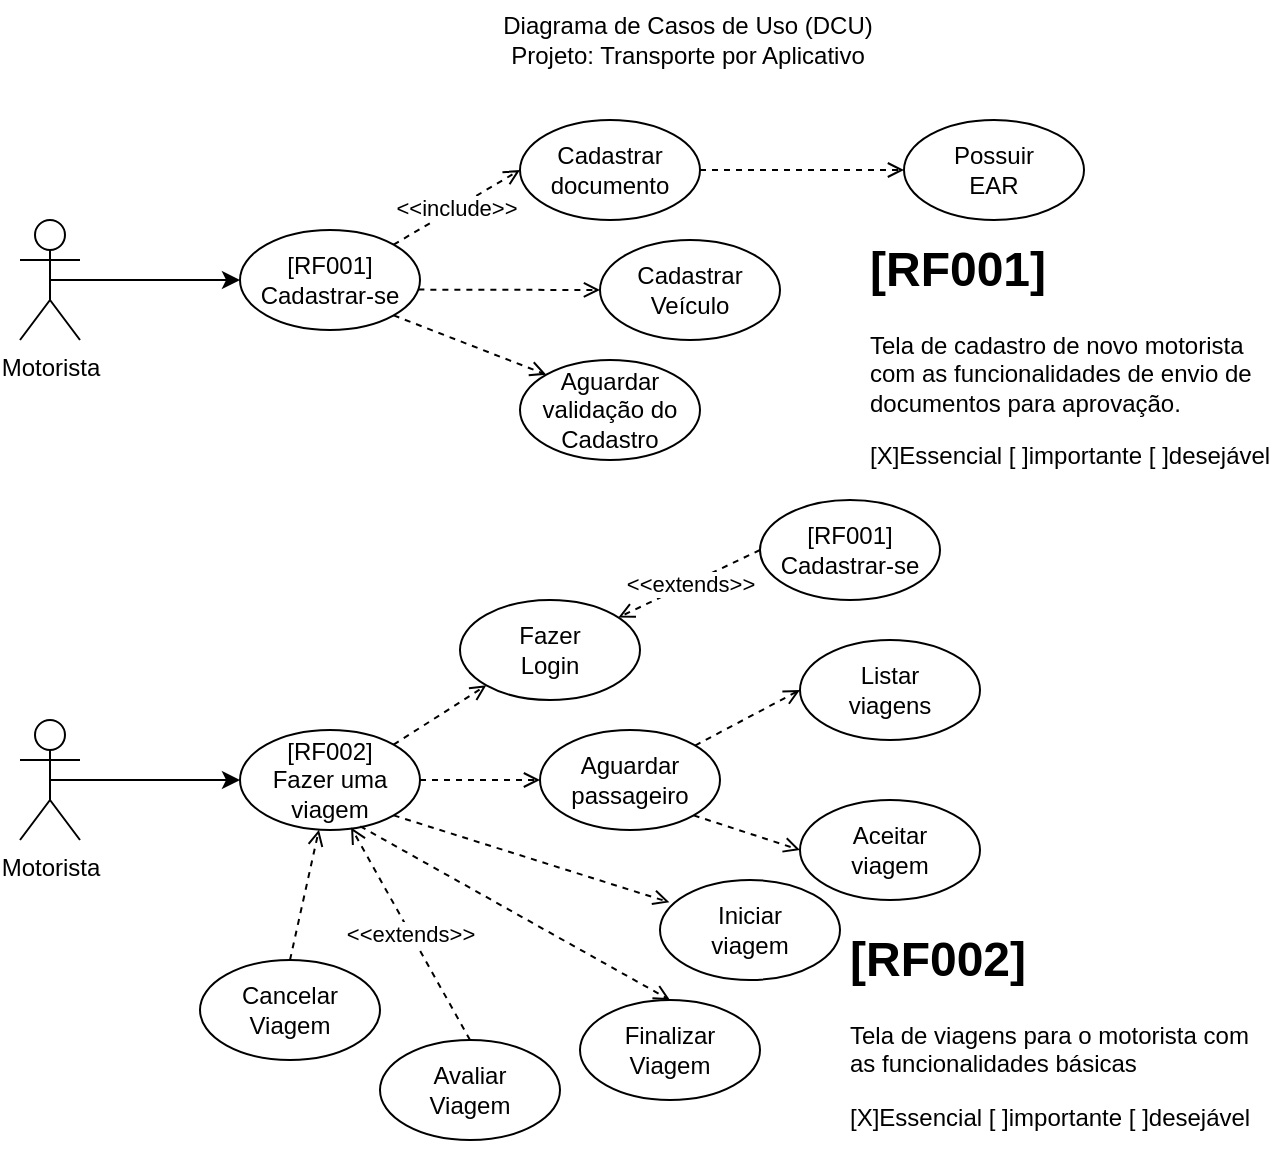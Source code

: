 <mxfile version="23.1.6" type="device">
  <diagram name="Página-1" id="8GkgnLgsp6dvdbQdIPFC">
    <mxGraphModel dx="1434" dy="780" grid="1" gridSize="10" guides="1" tooltips="1" connect="1" arrows="1" fold="1" page="1" pageScale="1" pageWidth="827" pageHeight="1169" math="0" shadow="0">
      <root>
        <mxCell id="0" />
        <mxCell id="1" parent="0" />
        <mxCell id="50NCawq9jzBYAZodImhh-1" value="Diagrama de Casos de Uso (DCU)&lt;div&gt;Projeto: Transporte por Aplicativo&lt;/div&gt;" style="text;html=1;align=center;verticalAlign=middle;whiteSpace=wrap;rounded=0;" vertex="1" parent="1">
          <mxGeometry x="306" y="30" width="216" height="40" as="geometry" />
        </mxCell>
        <mxCell id="50NCawq9jzBYAZodImhh-4" style="rounded=0;orthogonalLoop=1;jettySize=auto;html=1;exitX=0.5;exitY=0.5;exitDx=0;exitDy=0;exitPerimeter=0;entryX=0;entryY=0.5;entryDx=0;entryDy=0;" edge="1" parent="1" source="50NCawq9jzBYAZodImhh-2" target="50NCawq9jzBYAZodImhh-3">
          <mxGeometry relative="1" as="geometry" />
        </mxCell>
        <mxCell id="50NCawq9jzBYAZodImhh-2" value="Motorista" style="shape=umlActor;verticalLabelPosition=bottom;verticalAlign=top;html=1;outlineConnect=0;" vertex="1" parent="1">
          <mxGeometry x="80" y="140" width="30" height="60" as="geometry" />
        </mxCell>
        <mxCell id="50NCawq9jzBYAZodImhh-9" value="&amp;lt;&amp;lt;include&amp;gt;&amp;gt;" style="rounded=0;orthogonalLoop=1;jettySize=auto;html=1;exitX=1;exitY=0;exitDx=0;exitDy=0;entryX=0;entryY=0.5;entryDx=0;entryDy=0;dashed=1;endArrow=open;endFill=0;" edge="1" parent="1" source="50NCawq9jzBYAZodImhh-3" target="50NCawq9jzBYAZodImhh-5">
          <mxGeometry relative="1" as="geometry" />
        </mxCell>
        <mxCell id="50NCawq9jzBYAZodImhh-19" value="&amp;lt;&amp;lt;extends&amp;gt;&amp;gt;" style="rounded=0;orthogonalLoop=1;jettySize=auto;html=1;exitX=0;exitY=0.5;exitDx=0;exitDy=0;dashed=1;endArrow=open;endFill=0;" edge="1" parent="1" source="50NCawq9jzBYAZodImhh-20" target="50NCawq9jzBYAZodImhh-17">
          <mxGeometry relative="1" as="geometry" />
        </mxCell>
        <mxCell id="50NCawq9jzBYAZodImhh-3" value="[RF001]&lt;br&gt;Cadastrar-se" style="ellipse;whiteSpace=wrap;html=1;" vertex="1" parent="1">
          <mxGeometry x="190" y="145" width="90" height="50" as="geometry" />
        </mxCell>
        <mxCell id="50NCawq9jzBYAZodImhh-5" value="Cadastrar documento" style="ellipse;whiteSpace=wrap;html=1;" vertex="1" parent="1">
          <mxGeometry x="330" y="90" width="90" height="50" as="geometry" />
        </mxCell>
        <mxCell id="50NCawq9jzBYAZodImhh-6" value="Possuir&lt;br&gt;EAR" style="ellipse;whiteSpace=wrap;html=1;" vertex="1" parent="1">
          <mxGeometry x="522" y="90" width="90" height="50" as="geometry" />
        </mxCell>
        <mxCell id="50NCawq9jzBYAZodImhh-7" value="Cadastrar Veículo" style="ellipse;whiteSpace=wrap;html=1;" vertex="1" parent="1">
          <mxGeometry x="370" y="150" width="90" height="50" as="geometry" />
        </mxCell>
        <mxCell id="50NCawq9jzBYAZodImhh-8" value="Aguardar validação do Cadastro" style="ellipse;whiteSpace=wrap;html=1;" vertex="1" parent="1">
          <mxGeometry x="330" y="210" width="90" height="50" as="geometry" />
        </mxCell>
        <mxCell id="50NCawq9jzBYAZodImhh-11" value="" style="rounded=0;orthogonalLoop=1;jettySize=auto;html=1;exitX=0.991;exitY=0.596;exitDx=0;exitDy=0;entryX=0;entryY=0.5;entryDx=0;entryDy=0;dashed=1;endArrow=open;endFill=0;exitPerimeter=0;" edge="1" parent="1" source="50NCawq9jzBYAZodImhh-3" target="50NCawq9jzBYAZodImhh-7">
          <mxGeometry relative="1" as="geometry">
            <mxPoint x="277" y="162" as="sourcePoint" />
            <mxPoint x="340" y="125" as="targetPoint" />
          </mxGeometry>
        </mxCell>
        <mxCell id="50NCawq9jzBYAZodImhh-12" value="" style="rounded=0;orthogonalLoop=1;jettySize=auto;html=1;exitX=1;exitY=1;exitDx=0;exitDy=0;entryX=0;entryY=0;entryDx=0;entryDy=0;dashed=1;endArrow=open;endFill=0;" edge="1" parent="1" source="50NCawq9jzBYAZodImhh-3" target="50NCawq9jzBYAZodImhh-8">
          <mxGeometry relative="1" as="geometry">
            <mxPoint x="289" y="185" as="sourcePoint" />
            <mxPoint x="380" y="185" as="targetPoint" />
          </mxGeometry>
        </mxCell>
        <mxCell id="50NCawq9jzBYAZodImhh-13" value="" style="rounded=0;orthogonalLoop=1;jettySize=auto;html=1;entryX=0;entryY=0.5;entryDx=0;entryDy=0;dashed=1;endArrow=open;endFill=0;exitX=1;exitY=0.5;exitDx=0;exitDy=0;" edge="1" parent="1" source="50NCawq9jzBYAZodImhh-5" target="50NCawq9jzBYAZodImhh-6">
          <mxGeometry x="0.004" relative="1" as="geometry">
            <mxPoint x="490" y="150" as="sourcePoint" />
            <mxPoint x="353" y="227" as="targetPoint" />
            <mxPoint as="offset" />
          </mxGeometry>
        </mxCell>
        <mxCell id="50NCawq9jzBYAZodImhh-22" style="rounded=0;orthogonalLoop=1;jettySize=auto;html=1;exitX=1;exitY=0.5;exitDx=0;exitDy=0;dashed=1;endArrow=open;endFill=0;" edge="1" parent="1" source="50NCawq9jzBYAZodImhh-14" target="50NCawq9jzBYAZodImhh-21">
          <mxGeometry relative="1" as="geometry" />
        </mxCell>
        <mxCell id="50NCawq9jzBYAZodImhh-14" value="[RF002]&lt;br&gt;Fazer uma viagem" style="ellipse;whiteSpace=wrap;html=1;" vertex="1" parent="1">
          <mxGeometry x="190" y="395" width="90" height="50" as="geometry" />
        </mxCell>
        <mxCell id="50NCawq9jzBYAZodImhh-15" value="Motorista" style="shape=umlActor;verticalLabelPosition=bottom;verticalAlign=top;html=1;outlineConnect=0;" vertex="1" parent="1">
          <mxGeometry x="80" y="390" width="30" height="60" as="geometry" />
        </mxCell>
        <mxCell id="50NCawq9jzBYAZodImhh-16" style="rounded=0;orthogonalLoop=1;jettySize=auto;html=1;exitX=0.5;exitY=0.5;exitDx=0;exitDy=0;exitPerimeter=0;entryX=0;entryY=0.5;entryDx=0;entryDy=0;" edge="1" parent="1" source="50NCawq9jzBYAZodImhh-15" target="50NCawq9jzBYAZodImhh-14">
          <mxGeometry relative="1" as="geometry">
            <mxPoint x="105" y="230" as="sourcePoint" />
            <mxPoint x="200" y="230" as="targetPoint" />
          </mxGeometry>
        </mxCell>
        <mxCell id="50NCawq9jzBYAZodImhh-17" value="Fazer&lt;br&gt;Login" style="ellipse;whiteSpace=wrap;html=1;" vertex="1" parent="1">
          <mxGeometry x="300" y="330" width="90" height="50" as="geometry" />
        </mxCell>
        <mxCell id="50NCawq9jzBYAZodImhh-18" value="" style="rounded=0;orthogonalLoop=1;jettySize=auto;html=1;exitX=1;exitY=0;exitDx=0;exitDy=0;entryX=0;entryY=1;entryDx=0;entryDy=0;dashed=1;endArrow=open;endFill=0;" edge="1" parent="1" source="50NCawq9jzBYAZodImhh-14" target="50NCawq9jzBYAZodImhh-17">
          <mxGeometry relative="1" as="geometry">
            <mxPoint x="277" y="218" as="sourcePoint" />
            <mxPoint x="353" y="247" as="targetPoint" />
          </mxGeometry>
        </mxCell>
        <mxCell id="50NCawq9jzBYAZodImhh-20" value="[RF001]&lt;br&gt;Cadastrar-se" style="ellipse;whiteSpace=wrap;html=1;" vertex="1" parent="1">
          <mxGeometry x="450" y="280" width="90" height="50" as="geometry" />
        </mxCell>
        <mxCell id="50NCawq9jzBYAZodImhh-21" value="Aguardar passageiro" style="ellipse;whiteSpace=wrap;html=1;" vertex="1" parent="1">
          <mxGeometry x="340" y="395" width="90" height="50" as="geometry" />
        </mxCell>
        <mxCell id="50NCawq9jzBYAZodImhh-23" value="Listar &lt;br&gt;viagens" style="ellipse;whiteSpace=wrap;html=1;" vertex="1" parent="1">
          <mxGeometry x="470" y="350" width="90" height="50" as="geometry" />
        </mxCell>
        <mxCell id="50NCawq9jzBYAZodImhh-25" style="rounded=0;orthogonalLoop=1;jettySize=auto;html=1;dashed=1;endArrow=open;endFill=0;entryX=0;entryY=0.5;entryDx=0;entryDy=0;" edge="1" parent="1" source="50NCawq9jzBYAZodImhh-21" target="50NCawq9jzBYAZodImhh-23">
          <mxGeometry relative="1" as="geometry">
            <mxPoint x="290" y="430" as="sourcePoint" />
            <mxPoint x="350" y="430" as="targetPoint" />
          </mxGeometry>
        </mxCell>
        <mxCell id="50NCawq9jzBYAZodImhh-26" value="Aceitar&lt;br&gt;viagem" style="ellipse;whiteSpace=wrap;html=1;" vertex="1" parent="1">
          <mxGeometry x="470" y="430" width="90" height="50" as="geometry" />
        </mxCell>
        <mxCell id="50NCawq9jzBYAZodImhh-27" style="rounded=0;orthogonalLoop=1;jettySize=auto;html=1;dashed=1;endArrow=open;endFill=0;entryX=0;entryY=0.5;entryDx=0;entryDy=0;exitX=1;exitY=1;exitDx=0;exitDy=0;" edge="1" parent="1" source="50NCawq9jzBYAZodImhh-21" target="50NCawq9jzBYAZodImhh-26">
          <mxGeometry relative="1" as="geometry">
            <mxPoint x="428" y="413" as="sourcePoint" />
            <mxPoint x="480" y="385" as="targetPoint" />
          </mxGeometry>
        </mxCell>
        <mxCell id="50NCawq9jzBYAZodImhh-28" value="Cancelar Viagem" style="ellipse;whiteSpace=wrap;html=1;" vertex="1" parent="1">
          <mxGeometry x="170" y="510" width="90" height="50" as="geometry" />
        </mxCell>
        <mxCell id="50NCawq9jzBYAZodImhh-29" style="rounded=0;orthogonalLoop=1;jettySize=auto;html=1;dashed=1;endArrow=open;endFill=0;exitX=0.5;exitY=0;exitDx=0;exitDy=0;" edge="1" parent="1" source="50NCawq9jzBYAZodImhh-28" target="50NCawq9jzBYAZodImhh-14">
          <mxGeometry relative="1" as="geometry">
            <mxPoint x="427" y="448" as="sourcePoint" />
            <mxPoint x="480" y="465" as="targetPoint" />
          </mxGeometry>
        </mxCell>
        <mxCell id="50NCawq9jzBYAZodImhh-30" value="Iniciar&lt;br&gt;viagem" style="ellipse;whiteSpace=wrap;html=1;" vertex="1" parent="1">
          <mxGeometry x="400" y="470" width="90" height="50" as="geometry" />
        </mxCell>
        <mxCell id="50NCawq9jzBYAZodImhh-31" value="Finalizar Viagem" style="ellipse;whiteSpace=wrap;html=1;" vertex="1" parent="1">
          <mxGeometry x="360" y="530" width="90" height="50" as="geometry" />
        </mxCell>
        <mxCell id="50NCawq9jzBYAZodImhh-32" style="rounded=0;orthogonalLoop=1;jettySize=auto;html=1;exitX=1;exitY=1;exitDx=0;exitDy=0;dashed=1;endArrow=open;endFill=0;entryX=0.052;entryY=0.223;entryDx=0;entryDy=0;entryPerimeter=0;" edge="1" parent="1" source="50NCawq9jzBYAZodImhh-14" target="50NCawq9jzBYAZodImhh-30">
          <mxGeometry relative="1" as="geometry">
            <mxPoint x="290" y="430" as="sourcePoint" />
            <mxPoint x="350" y="430" as="targetPoint" />
          </mxGeometry>
        </mxCell>
        <mxCell id="50NCawq9jzBYAZodImhh-33" style="rounded=0;orthogonalLoop=1;jettySize=auto;html=1;exitX=0.668;exitY=0.963;exitDx=0;exitDy=0;dashed=1;endArrow=open;endFill=0;entryX=0.5;entryY=0;entryDx=0;entryDy=0;exitPerimeter=0;" edge="1" parent="1" source="50NCawq9jzBYAZodImhh-14" target="50NCawq9jzBYAZodImhh-31">
          <mxGeometry relative="1" as="geometry">
            <mxPoint x="277" y="448" as="sourcePoint" />
            <mxPoint x="365" y="481" as="targetPoint" />
          </mxGeometry>
        </mxCell>
        <mxCell id="50NCawq9jzBYAZodImhh-34" value="Avaliar&lt;br&gt;Viagem" style="ellipse;whiteSpace=wrap;html=1;" vertex="1" parent="1">
          <mxGeometry x="260" y="550" width="90" height="50" as="geometry" />
        </mxCell>
        <mxCell id="50NCawq9jzBYAZodImhh-36" value="&amp;lt;&amp;lt;extends&amp;gt;&amp;gt;" style="rounded=0;orthogonalLoop=1;jettySize=auto;html=1;dashed=1;endArrow=open;endFill=0;entryX=0.617;entryY=0.974;entryDx=0;entryDy=0;entryPerimeter=0;exitX=0.5;exitY=0;exitDx=0;exitDy=0;" edge="1" parent="1" target="50NCawq9jzBYAZodImhh-14" source="50NCawq9jzBYAZodImhh-34">
          <mxGeometry relative="1" as="geometry">
            <mxPoint x="320" y="520" as="sourcePoint" />
            <mxPoint x="415" y="540" as="targetPoint" />
          </mxGeometry>
        </mxCell>
        <mxCell id="50NCawq9jzBYAZodImhh-37" value="&lt;h1&gt;[RF001]&lt;/h1&gt;&lt;p&gt;Tela de cadastro de novo motorista com as funcionalidades de envio de documentos para aprovação.&lt;/p&gt;&lt;p&gt;[X]Essencial [ ]importante [ ]desejável&lt;/p&gt;" style="text;html=1;spacing=5;spacingTop=-20;whiteSpace=wrap;overflow=hidden;rounded=0;" vertex="1" parent="1">
          <mxGeometry x="500" y="145" width="210" height="125" as="geometry" />
        </mxCell>
        <mxCell id="50NCawq9jzBYAZodImhh-38" value="&lt;h1&gt;[RF002]&lt;/h1&gt;&lt;p&gt;Tela de viagens para o motorista com as funcionalidades básicas&lt;/p&gt;&lt;p&gt;[X]Essencial [ ]importante [ ]desejável&lt;/p&gt;" style="text;html=1;spacing=5;spacingTop=-20;whiteSpace=wrap;overflow=hidden;rounded=0;" vertex="1" parent="1">
          <mxGeometry x="490" y="490" width="210" height="125" as="geometry" />
        </mxCell>
      </root>
    </mxGraphModel>
  </diagram>
</mxfile>
